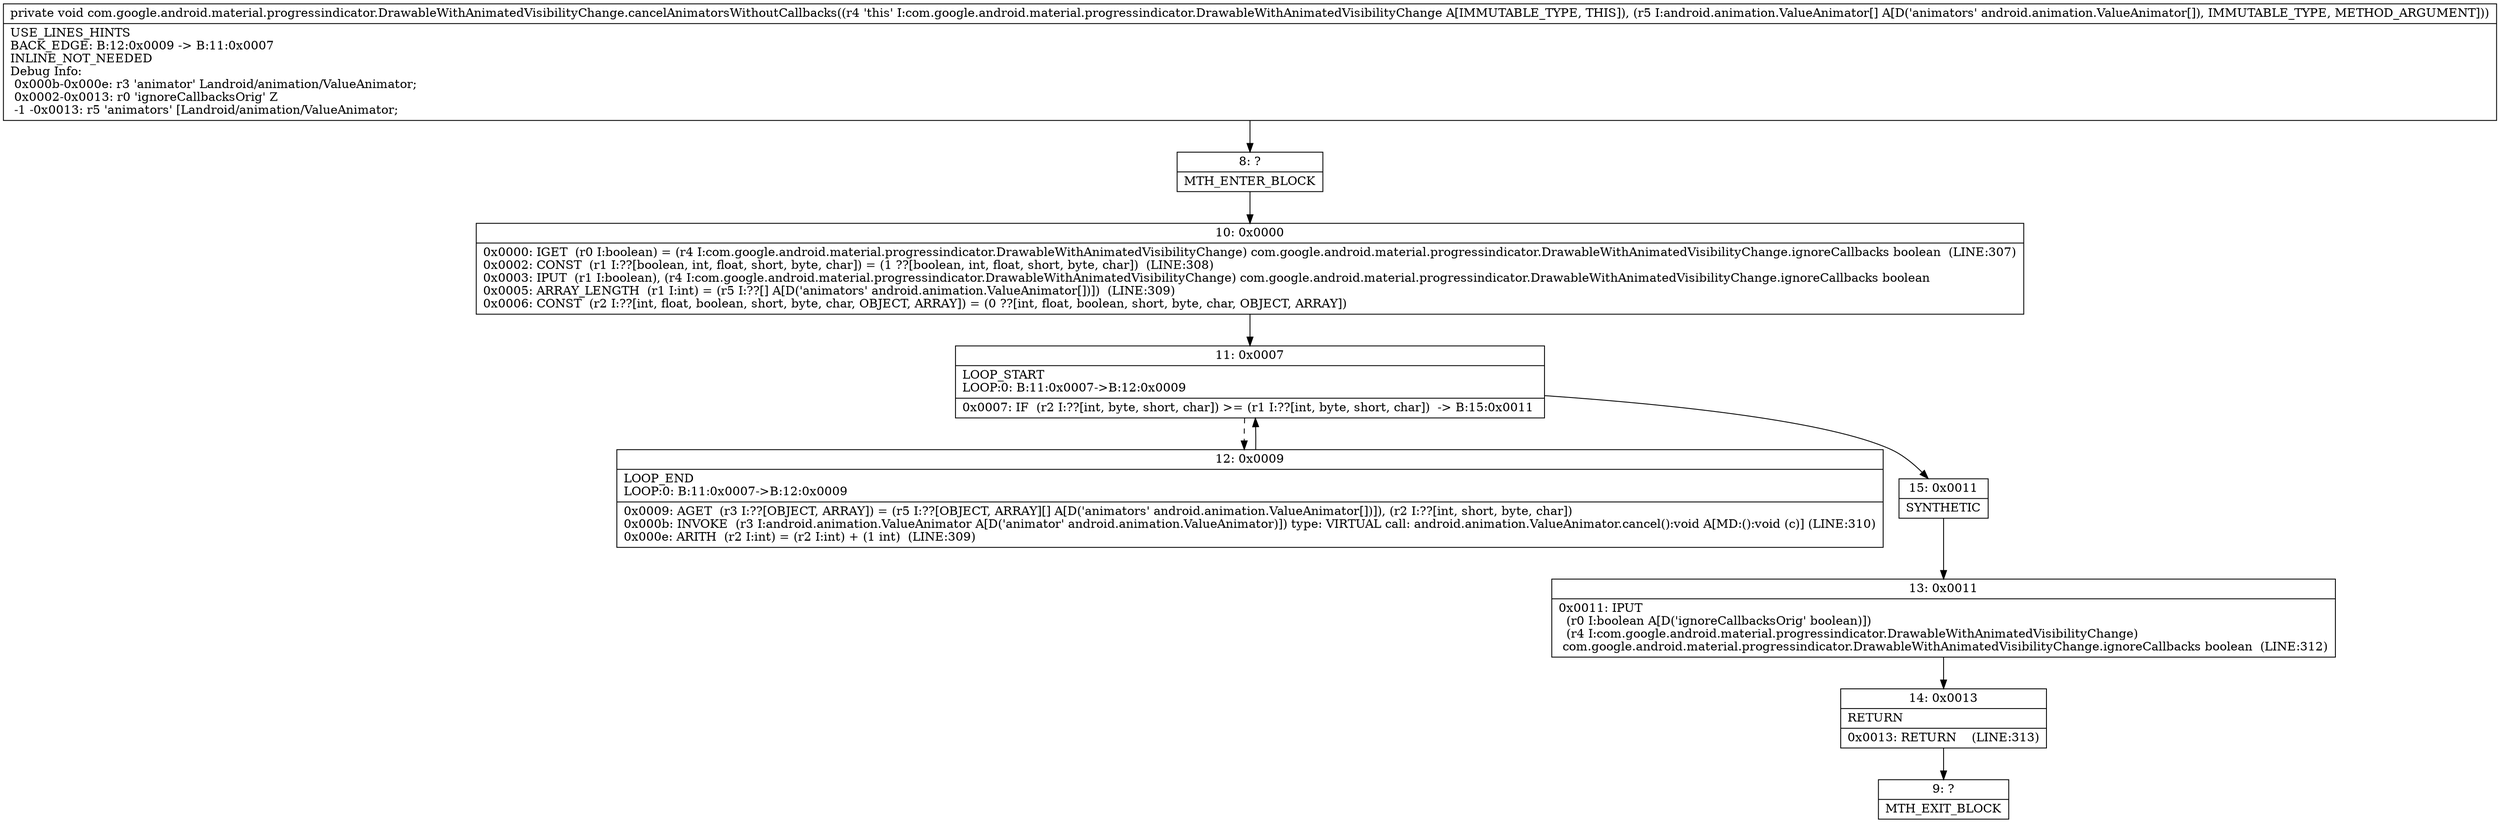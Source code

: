 digraph "CFG forcom.google.android.material.progressindicator.DrawableWithAnimatedVisibilityChange.cancelAnimatorsWithoutCallbacks([Landroid\/animation\/ValueAnimator;)V" {
Node_8 [shape=record,label="{8\:\ ?|MTH_ENTER_BLOCK\l}"];
Node_10 [shape=record,label="{10\:\ 0x0000|0x0000: IGET  (r0 I:boolean) = (r4 I:com.google.android.material.progressindicator.DrawableWithAnimatedVisibilityChange) com.google.android.material.progressindicator.DrawableWithAnimatedVisibilityChange.ignoreCallbacks boolean  (LINE:307)\l0x0002: CONST  (r1 I:??[boolean, int, float, short, byte, char]) = (1 ??[boolean, int, float, short, byte, char])  (LINE:308)\l0x0003: IPUT  (r1 I:boolean), (r4 I:com.google.android.material.progressindicator.DrawableWithAnimatedVisibilityChange) com.google.android.material.progressindicator.DrawableWithAnimatedVisibilityChange.ignoreCallbacks boolean \l0x0005: ARRAY_LENGTH  (r1 I:int) = (r5 I:??[] A[D('animators' android.animation.ValueAnimator[])])  (LINE:309)\l0x0006: CONST  (r2 I:??[int, float, boolean, short, byte, char, OBJECT, ARRAY]) = (0 ??[int, float, boolean, short, byte, char, OBJECT, ARRAY]) \l}"];
Node_11 [shape=record,label="{11\:\ 0x0007|LOOP_START\lLOOP:0: B:11:0x0007\-\>B:12:0x0009\l|0x0007: IF  (r2 I:??[int, byte, short, char]) \>= (r1 I:??[int, byte, short, char])  \-\> B:15:0x0011 \l}"];
Node_12 [shape=record,label="{12\:\ 0x0009|LOOP_END\lLOOP:0: B:11:0x0007\-\>B:12:0x0009\l|0x0009: AGET  (r3 I:??[OBJECT, ARRAY]) = (r5 I:??[OBJECT, ARRAY][] A[D('animators' android.animation.ValueAnimator[])]), (r2 I:??[int, short, byte, char]) \l0x000b: INVOKE  (r3 I:android.animation.ValueAnimator A[D('animator' android.animation.ValueAnimator)]) type: VIRTUAL call: android.animation.ValueAnimator.cancel():void A[MD:():void (c)] (LINE:310)\l0x000e: ARITH  (r2 I:int) = (r2 I:int) + (1 int)  (LINE:309)\l}"];
Node_15 [shape=record,label="{15\:\ 0x0011|SYNTHETIC\l}"];
Node_13 [shape=record,label="{13\:\ 0x0011|0x0011: IPUT  \l  (r0 I:boolean A[D('ignoreCallbacksOrig' boolean)])\l  (r4 I:com.google.android.material.progressindicator.DrawableWithAnimatedVisibilityChange)\l com.google.android.material.progressindicator.DrawableWithAnimatedVisibilityChange.ignoreCallbacks boolean  (LINE:312)\l}"];
Node_14 [shape=record,label="{14\:\ 0x0013|RETURN\l|0x0013: RETURN    (LINE:313)\l}"];
Node_9 [shape=record,label="{9\:\ ?|MTH_EXIT_BLOCK\l}"];
MethodNode[shape=record,label="{private void com.google.android.material.progressindicator.DrawableWithAnimatedVisibilityChange.cancelAnimatorsWithoutCallbacks((r4 'this' I:com.google.android.material.progressindicator.DrawableWithAnimatedVisibilityChange A[IMMUTABLE_TYPE, THIS]), (r5 I:android.animation.ValueAnimator[] A[D('animators' android.animation.ValueAnimator[]), IMMUTABLE_TYPE, METHOD_ARGUMENT]))  | USE_LINES_HINTS\lBACK_EDGE: B:12:0x0009 \-\> B:11:0x0007\lINLINE_NOT_NEEDED\lDebug Info:\l  0x000b\-0x000e: r3 'animator' Landroid\/animation\/ValueAnimator;\l  0x0002\-0x0013: r0 'ignoreCallbacksOrig' Z\l  \-1 \-0x0013: r5 'animators' [Landroid\/animation\/ValueAnimator;\l}"];
MethodNode -> Node_8;Node_8 -> Node_10;
Node_10 -> Node_11;
Node_11 -> Node_12[style=dashed];
Node_11 -> Node_15;
Node_12 -> Node_11;
Node_15 -> Node_13;
Node_13 -> Node_14;
Node_14 -> Node_9;
}

